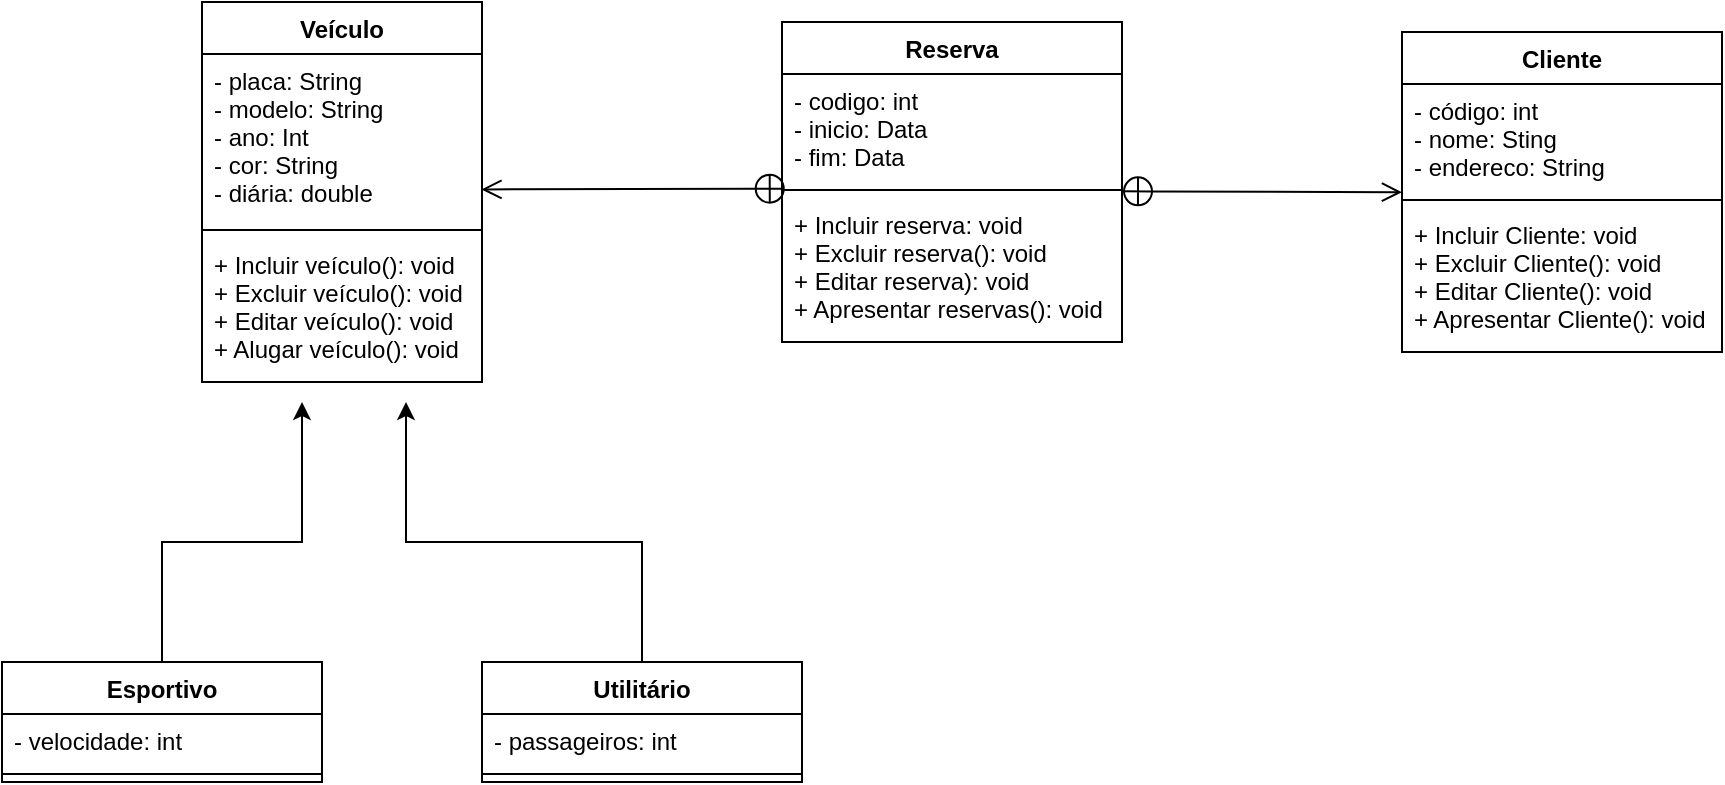 <mxfile version="20.3.0" type="device"><diagram name="Page-1" id="e7e014a7-5840-1c2e-5031-d8a46d1fe8dd"><mxGraphModel dx="920" dy="625" grid="1" gridSize="10" guides="1" tooltips="1" connect="1" arrows="1" fold="1" page="1" pageScale="1" pageWidth="1169" pageHeight="826" background="none" math="0" shadow="0"><root><mxCell id="0"/><mxCell id="1" parent="0"/><mxCell id="dcgsYOyFMjas8OcM6lE8-41" value="Veículo" style="swimlane;fontStyle=1;align=center;verticalAlign=top;childLayout=stackLayout;horizontal=1;startSize=26;horizontalStack=0;resizeParent=1;resizeParentMax=0;resizeLast=0;collapsible=1;marginBottom=0;" vertex="1" parent="1"><mxGeometry x="150" y="130" width="140" height="190" as="geometry"/></mxCell><mxCell id="dcgsYOyFMjas8OcM6lE8-42" value="- placa: String&#10;- modelo: String&#10;- ano: Int&#10;- cor: String&#10;- diária: double" style="text;strokeColor=none;fillColor=none;align=left;verticalAlign=top;spacingLeft=4;spacingRight=4;overflow=hidden;rotatable=0;points=[[0,0.5],[1,0.5]];portConstraint=eastwest;" vertex="1" parent="dcgsYOyFMjas8OcM6lE8-41"><mxGeometry y="26" width="140" height="84" as="geometry"/></mxCell><mxCell id="dcgsYOyFMjas8OcM6lE8-43" value="" style="line;strokeWidth=1;fillColor=none;align=left;verticalAlign=middle;spacingTop=-1;spacingLeft=3;spacingRight=3;rotatable=0;labelPosition=right;points=[];portConstraint=eastwest;strokeColor=inherit;" vertex="1" parent="dcgsYOyFMjas8OcM6lE8-41"><mxGeometry y="110" width="140" height="8" as="geometry"/></mxCell><mxCell id="dcgsYOyFMjas8OcM6lE8-44" value="+ Incluir veículo(): void&#10;+ Excluir veículo(): void&#10;+ Editar veículo(): void&#10;+ Alugar veículo(): void" style="text;strokeColor=none;fillColor=none;align=left;verticalAlign=top;spacingLeft=4;spacingRight=4;overflow=hidden;rotatable=0;points=[[0,0.5],[1,0.5]];portConstraint=eastwest;" vertex="1" parent="dcgsYOyFMjas8OcM6lE8-41"><mxGeometry y="118" width="140" height="72" as="geometry"/></mxCell><mxCell id="dcgsYOyFMjas8OcM6lE8-45" value="Reserva" style="swimlane;fontStyle=1;align=center;verticalAlign=top;childLayout=stackLayout;horizontal=1;startSize=26;horizontalStack=0;resizeParent=1;resizeParentMax=0;resizeLast=0;collapsible=1;marginBottom=0;" vertex="1" parent="1"><mxGeometry x="440" y="140" width="170" height="160" as="geometry"/></mxCell><mxCell id="dcgsYOyFMjas8OcM6lE8-46" value="- codigo: int&#10;- inicio: Data&#10;- fim: Data" style="text;strokeColor=none;fillColor=none;align=left;verticalAlign=top;spacingLeft=4;spacingRight=4;overflow=hidden;rotatable=0;points=[[0,0.5],[1,0.5]];portConstraint=eastwest;" vertex="1" parent="dcgsYOyFMjas8OcM6lE8-45"><mxGeometry y="26" width="170" height="54" as="geometry"/></mxCell><mxCell id="dcgsYOyFMjas8OcM6lE8-47" value="" style="line;strokeWidth=1;fillColor=none;align=left;verticalAlign=middle;spacingTop=-1;spacingLeft=3;spacingRight=3;rotatable=0;labelPosition=right;points=[];portConstraint=eastwest;strokeColor=inherit;" vertex="1" parent="dcgsYOyFMjas8OcM6lE8-45"><mxGeometry y="80" width="170" height="8" as="geometry"/></mxCell><mxCell id="dcgsYOyFMjas8OcM6lE8-48" value="+ Incluir reserva: void&#10;+ Excluir reserva(): void&#10;+ Editar reserva): void&#10;+ Apresentar reservas(): void" style="text;strokeColor=none;fillColor=none;align=left;verticalAlign=top;spacingLeft=4;spacingRight=4;overflow=hidden;rotatable=0;points=[[0,0.5],[1,0.5]];portConstraint=eastwest;" vertex="1" parent="dcgsYOyFMjas8OcM6lE8-45"><mxGeometry y="88" width="170" height="72" as="geometry"/></mxCell><mxCell id="dcgsYOyFMjas8OcM6lE8-49" value="Cliente" style="swimlane;fontStyle=1;align=center;verticalAlign=top;childLayout=stackLayout;horizontal=1;startSize=26;horizontalStack=0;resizeParent=1;resizeParentMax=0;resizeLast=0;collapsible=1;marginBottom=0;" vertex="1" parent="1"><mxGeometry x="750" y="145" width="160" height="160" as="geometry"/></mxCell><mxCell id="dcgsYOyFMjas8OcM6lE8-50" value="- código: int&#10;- nome: Sting&#10;- endereco: String&#10;" style="text;strokeColor=none;fillColor=none;align=left;verticalAlign=top;spacingLeft=4;spacingRight=4;overflow=hidden;rotatable=0;points=[[0,0.5],[1,0.5]];portConstraint=eastwest;" vertex="1" parent="dcgsYOyFMjas8OcM6lE8-49"><mxGeometry y="26" width="160" height="54" as="geometry"/></mxCell><mxCell id="dcgsYOyFMjas8OcM6lE8-51" value="" style="line;strokeWidth=1;fillColor=none;align=left;verticalAlign=middle;spacingTop=-1;spacingLeft=3;spacingRight=3;rotatable=0;labelPosition=right;points=[];portConstraint=eastwest;strokeColor=inherit;" vertex="1" parent="dcgsYOyFMjas8OcM6lE8-49"><mxGeometry y="80" width="160" height="8" as="geometry"/></mxCell><mxCell id="dcgsYOyFMjas8OcM6lE8-52" value="+ Incluir Cliente: void&#10;+ Excluir Cliente(): void&#10;+ Editar Cliente(): void&#10;+ Apresentar Cliente(): void" style="text;strokeColor=none;fillColor=none;align=left;verticalAlign=top;spacingLeft=4;spacingRight=4;overflow=hidden;rotatable=0;points=[[0,0.5],[1,0.5]];portConstraint=eastwest;" vertex="1" parent="dcgsYOyFMjas8OcM6lE8-49"><mxGeometry y="88" width="160" height="72" as="geometry"/></mxCell><mxCell id="dcgsYOyFMjas8OcM6lE8-67" style="edgeStyle=orthogonalEdgeStyle;rounded=0;orthogonalLoop=1;jettySize=auto;html=1;exitX=0.5;exitY=0;exitDx=0;exitDy=0;" edge="1" parent="1" source="dcgsYOyFMjas8OcM6lE8-53"><mxGeometry relative="1" as="geometry"><mxPoint x="200" y="330" as="targetPoint"/><Array as="points"><mxPoint x="130" y="400"/><mxPoint x="200" y="400"/></Array></mxGeometry></mxCell><mxCell id="dcgsYOyFMjas8OcM6lE8-53" value="Esportivo" style="swimlane;fontStyle=1;align=center;verticalAlign=top;childLayout=stackLayout;horizontal=1;startSize=26;horizontalStack=0;resizeParent=1;resizeParentMax=0;resizeLast=0;collapsible=1;marginBottom=0;" vertex="1" parent="1"><mxGeometry x="50" y="460" width="160" height="60" as="geometry"/></mxCell><mxCell id="dcgsYOyFMjas8OcM6lE8-54" value="- velocidade: int" style="text;strokeColor=none;fillColor=none;align=left;verticalAlign=top;spacingLeft=4;spacingRight=4;overflow=hidden;rotatable=0;points=[[0,0.5],[1,0.5]];portConstraint=eastwest;" vertex="1" parent="dcgsYOyFMjas8OcM6lE8-53"><mxGeometry y="26" width="160" height="26" as="geometry"/></mxCell><mxCell id="dcgsYOyFMjas8OcM6lE8-55" value="" style="line;strokeWidth=1;fillColor=none;align=left;verticalAlign=middle;spacingTop=-1;spacingLeft=3;spacingRight=3;rotatable=0;labelPosition=right;points=[];portConstraint=eastwest;strokeColor=inherit;" vertex="1" parent="dcgsYOyFMjas8OcM6lE8-53"><mxGeometry y="52" width="160" height="8" as="geometry"/></mxCell><mxCell id="dcgsYOyFMjas8OcM6lE8-68" style="edgeStyle=orthogonalEdgeStyle;rounded=0;orthogonalLoop=1;jettySize=auto;html=1;" edge="1" parent="1" source="dcgsYOyFMjas8OcM6lE8-57"><mxGeometry relative="1" as="geometry"><mxPoint x="252" y="330" as="targetPoint"/><Array as="points"><mxPoint x="370" y="400"/><mxPoint x="252" y="400"/></Array></mxGeometry></mxCell><mxCell id="dcgsYOyFMjas8OcM6lE8-57" value="Utilitário" style="swimlane;fontStyle=1;align=center;verticalAlign=top;childLayout=stackLayout;horizontal=1;startSize=26;horizontalStack=0;resizeParent=1;resizeParentMax=0;resizeLast=0;collapsible=1;marginBottom=0;" vertex="1" parent="1"><mxGeometry x="290" y="460" width="160" height="60" as="geometry"/></mxCell><mxCell id="dcgsYOyFMjas8OcM6lE8-58" value="- passageiros: int" style="text;strokeColor=none;fillColor=none;align=left;verticalAlign=top;spacingLeft=4;spacingRight=4;overflow=hidden;rotatable=0;points=[[0,0.5],[1,0.5]];portConstraint=eastwest;" vertex="1" parent="dcgsYOyFMjas8OcM6lE8-57"><mxGeometry y="26" width="160" height="26" as="geometry"/></mxCell><mxCell id="dcgsYOyFMjas8OcM6lE8-59" value="" style="line;strokeWidth=1;fillColor=none;align=left;verticalAlign=middle;spacingTop=-1;spacingLeft=3;spacingRight=3;rotatable=0;labelPosition=right;points=[];portConstraint=eastwest;strokeColor=inherit;" vertex="1" parent="dcgsYOyFMjas8OcM6lE8-57"><mxGeometry y="52" width="160" height="8" as="geometry"/></mxCell><mxCell id="dcgsYOyFMjas8OcM6lE8-61" value="" style="endArrow=open;startArrow=circlePlus;endFill=0;startFill=0;endSize=8;html=1;rounded=0;exitX=0.011;exitY=-0.065;exitDx=0;exitDy=0;exitPerimeter=0;entryX=0.998;entryY=0.806;entryDx=0;entryDy=0;entryPerimeter=0;" edge="1" parent="1" source="dcgsYOyFMjas8OcM6lE8-48" target="dcgsYOyFMjas8OcM6lE8-42"><mxGeometry width="160" relative="1" as="geometry"><mxPoint x="520" y="210" as="sourcePoint"/><mxPoint x="320" y="220" as="targetPoint"/></mxGeometry></mxCell><mxCell id="dcgsYOyFMjas8OcM6lE8-65" value="" style="endArrow=open;startArrow=circlePlus;endFill=0;startFill=0;endSize=8;html=1;rounded=0;" edge="1" parent="1"><mxGeometry width="160" relative="1" as="geometry"><mxPoint x="610" y="224.66" as="sourcePoint"/><mxPoint x="750" y="225.14" as="targetPoint"/></mxGeometry></mxCell></root></mxGraphModel></diagram></mxfile>